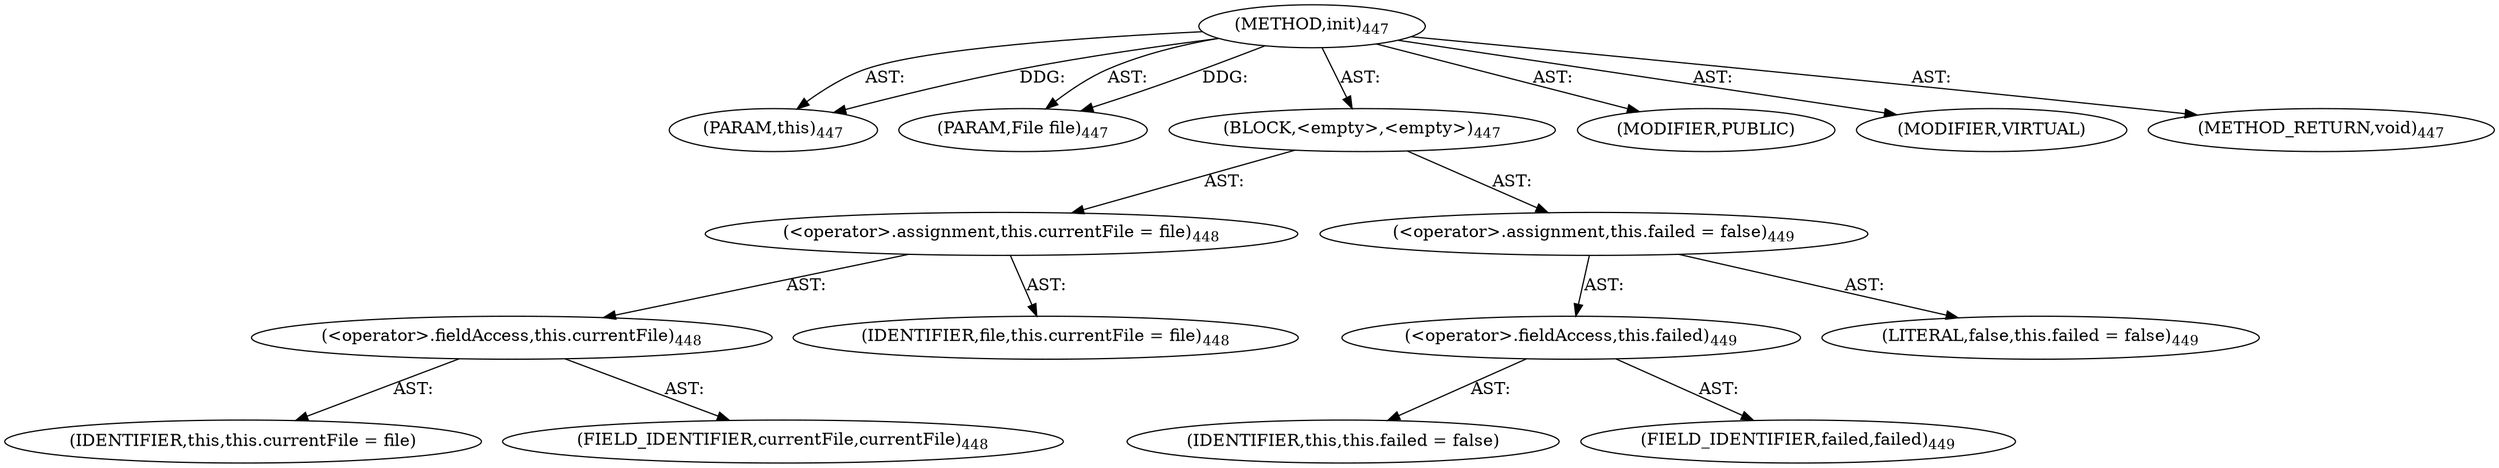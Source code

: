 digraph "init" {  
"111669149714" [label = <(METHOD,init)<SUB>447</SUB>> ]
"115964117030" [label = <(PARAM,this)<SUB>447</SUB>> ]
"115964117031" [label = <(PARAM,File file)<SUB>447</SUB>> ]
"25769803844" [label = <(BLOCK,&lt;empty&gt;,&lt;empty&gt;)<SUB>447</SUB>> ]
"30064771347" [label = <(&lt;operator&gt;.assignment,this.currentFile = file)<SUB>448</SUB>> ]
"30064771348" [label = <(&lt;operator&gt;.fieldAccess,this.currentFile)<SUB>448</SUB>> ]
"68719476958" [label = <(IDENTIFIER,this,this.currentFile = file)> ]
"55834574914" [label = <(FIELD_IDENTIFIER,currentFile,currentFile)<SUB>448</SUB>> ]
"68719476959" [label = <(IDENTIFIER,file,this.currentFile = file)<SUB>448</SUB>> ]
"30064771349" [label = <(&lt;operator&gt;.assignment,this.failed = false)<SUB>449</SUB>> ]
"30064771350" [label = <(&lt;operator&gt;.fieldAccess,this.failed)<SUB>449</SUB>> ]
"68719476960" [label = <(IDENTIFIER,this,this.failed = false)> ]
"55834574915" [label = <(FIELD_IDENTIFIER,failed,failed)<SUB>449</SUB>> ]
"90194313250" [label = <(LITERAL,false,this.failed = false)<SUB>449</SUB>> ]
"133143986230" [label = <(MODIFIER,PUBLIC)> ]
"133143986231" [label = <(MODIFIER,VIRTUAL)> ]
"128849018898" [label = <(METHOD_RETURN,void)<SUB>447</SUB>> ]
  "111669149714" -> "115964117030"  [ label = "AST: "] 
  "111669149714" -> "115964117031"  [ label = "AST: "] 
  "111669149714" -> "25769803844"  [ label = "AST: "] 
  "111669149714" -> "133143986230"  [ label = "AST: "] 
  "111669149714" -> "133143986231"  [ label = "AST: "] 
  "111669149714" -> "128849018898"  [ label = "AST: "] 
  "25769803844" -> "30064771347"  [ label = "AST: "] 
  "25769803844" -> "30064771349"  [ label = "AST: "] 
  "30064771347" -> "30064771348"  [ label = "AST: "] 
  "30064771347" -> "68719476959"  [ label = "AST: "] 
  "30064771348" -> "68719476958"  [ label = "AST: "] 
  "30064771348" -> "55834574914"  [ label = "AST: "] 
  "30064771349" -> "30064771350"  [ label = "AST: "] 
  "30064771349" -> "90194313250"  [ label = "AST: "] 
  "30064771350" -> "68719476960"  [ label = "AST: "] 
  "30064771350" -> "55834574915"  [ label = "AST: "] 
  "111669149714" -> "115964117030"  [ label = "DDG: "] 
  "111669149714" -> "115964117031"  [ label = "DDG: "] 
}
